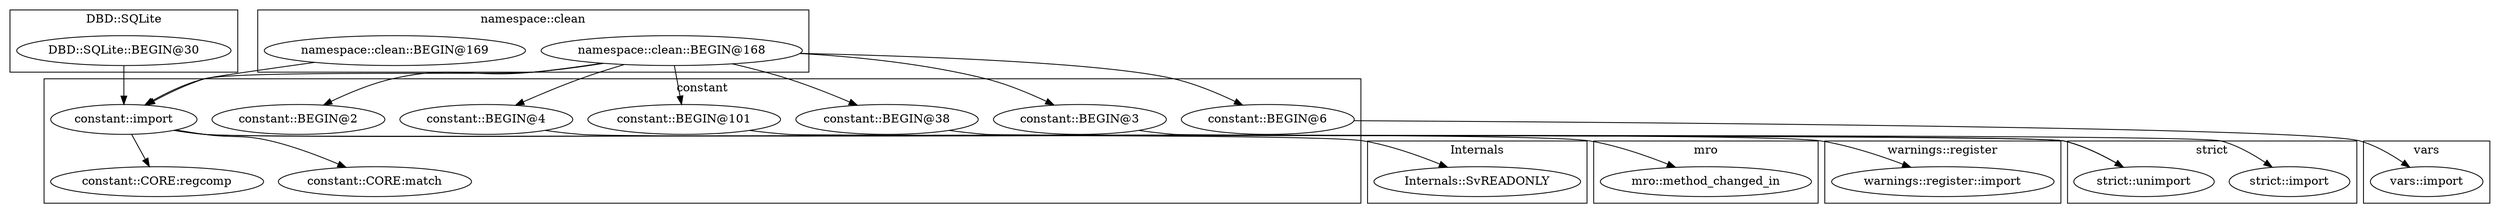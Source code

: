 digraph {
graph [overlap=false]
subgraph cluster_Internals {
	label="Internals";
	"Internals::SvREADONLY";
}
subgraph cluster_vars {
	label="vars";
	"vars::import";
}
subgraph cluster_strict {
	label="strict";
	"strict::import";
	"strict::unimport";
}
subgraph cluster_constant {
	label="constant";
	"constant::import";
	"constant::BEGIN@4";
	"constant::BEGIN@3";
	"constant::BEGIN@38";
	"constant::CORE:regcomp";
	"constant::BEGIN@101";
	"constant::BEGIN@2";
	"constant::BEGIN@6";
	"constant::CORE:match";
}
subgraph cluster_mro {
	label="mro";
	"mro::method_changed_in";
}
subgraph cluster_DBD_SQLite {
	label="DBD::SQLite";
	"DBD::SQLite::BEGIN@30";
}
subgraph cluster_namespace_clean {
	label="namespace::clean";
	"namespace::clean::BEGIN@168";
	"namespace::clean::BEGIN@169";
}
subgraph cluster_warnings_register {
	label="warnings::register";
	"warnings::register::import";
}
"constant::import" -> "mro::method_changed_in";
"constant::import" -> "constant::CORE:regcomp";
"constant::import" -> "Internals::SvREADONLY";
"namespace::clean::BEGIN@168" -> "constant::BEGIN@38";
"namespace::clean::BEGIN@168" -> "constant::BEGIN@101";
"constant::BEGIN@4" -> "warnings::register::import";
"namespace::clean::BEGIN@168" -> "constant::BEGIN@2";
"namespace::clean::BEGIN@168" -> "constant::BEGIN@4";
"namespace::clean::BEGIN@168" -> "constant::BEGIN@6";
"namespace::clean::BEGIN@168" -> "constant::import";
"DBD::SQLite::BEGIN@30" -> "constant::import";
"namespace::clean::BEGIN@169" -> "constant::import";
"constant::BEGIN@38" -> "strict::unimport";
"constant::BEGIN@101" -> "strict::unimport";
"constant::BEGIN@6" -> "vars::import";
"namespace::clean::BEGIN@168" -> "constant::BEGIN@3";
"constant::import" -> "constant::CORE:match";
"constant::BEGIN@3" -> "strict::import";
}
